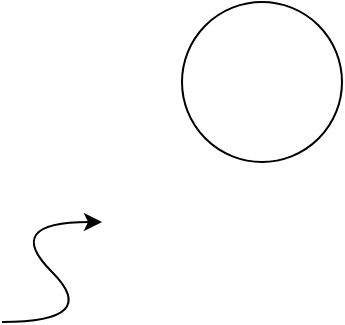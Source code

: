 <mxfile version="13.6.5" type="github"><diagram id="6pYNY8NRONmHqqON1Vwr" name="Page-1"><mxGraphModel dx="1182" dy="732" grid="1" gridSize="10" guides="1" tooltips="1" connect="1" arrows="1" fold="1" page="1" pageScale="1" pageWidth="850" pageHeight="1100" math="0" shadow="0"><root><mxCell id="0"/><mxCell id="1" parent="0"/><mxCell id="YQVFZPtGnRRTNuYi2aW8-1" value="" style="ellipse;whiteSpace=wrap;html=1;aspect=fixed;" vertex="1" parent="1"><mxGeometry x="280" y="350" width="80" height="80" as="geometry"/></mxCell><mxCell id="YQVFZPtGnRRTNuYi2aW8-2" value="" style="curved=1;endArrow=classic;html=1;" edge="1" parent="1"><mxGeometry width="50" height="50" relative="1" as="geometry"><mxPoint x="190" y="510" as="sourcePoint"/><mxPoint x="240" y="460" as="targetPoint"/><Array as="points"><mxPoint x="240" y="510"/><mxPoint x="190" y="460"/></Array></mxGeometry></mxCell></root></mxGraphModel></diagram></mxfile>